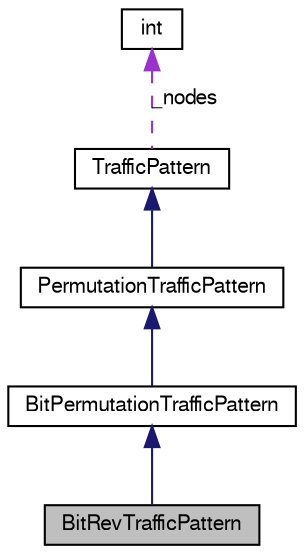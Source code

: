 digraph G
{
  bgcolor="transparent";
  edge [fontname="FreeSans",fontsize="10",labelfontname="FreeSans",labelfontsize="10"];
  node [fontname="FreeSans",fontsize="10",shape=record];
  Node1 [label="BitRevTrafficPattern",height=0.2,width=0.4,color="black", fillcolor="grey75", style="filled" fontcolor="black"];
  Node2 -> Node1 [dir=back,color="midnightblue",fontsize="10",style="solid",fontname="FreeSans"];
  Node2 [label="BitPermutationTrafficPattern",height=0.2,width=0.4,color="black",URL="$classBitPermutationTrafficPattern.html"];
  Node3 -> Node2 [dir=back,color="midnightblue",fontsize="10",style="solid",fontname="FreeSans"];
  Node3 [label="PermutationTrafficPattern",height=0.2,width=0.4,color="black",URL="$classPermutationTrafficPattern.html"];
  Node4 -> Node3 [dir=back,color="midnightblue",fontsize="10",style="solid",fontname="FreeSans"];
  Node4 [label="TrafficPattern",height=0.2,width=0.4,color="black",URL="$classTrafficPattern.html"];
  Node5 -> Node4 [dir=back,color="darkorchid3",fontsize="10",style="dashed",label="_nodes",fontname="FreeSans"];
  Node5 [label="int",height=0.2,width=0.4,color="black",URL="$classint.html"];
}
